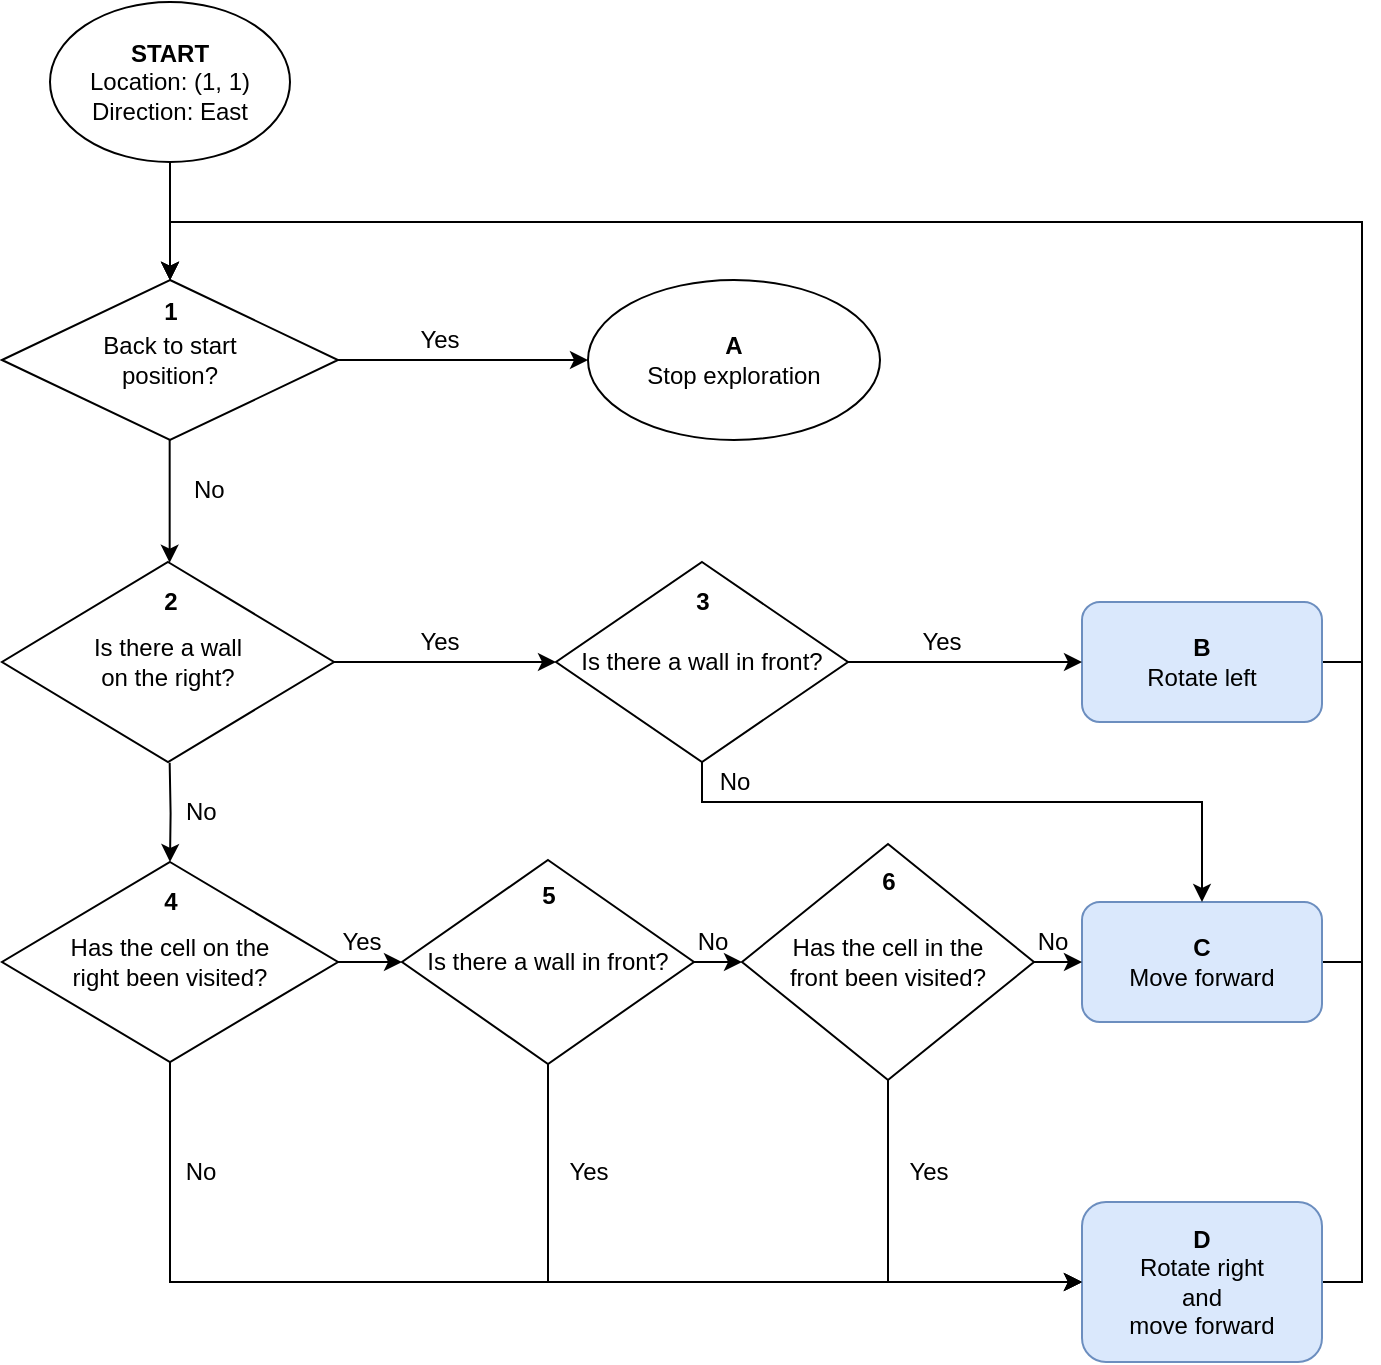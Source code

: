 <mxfile version="11.3.1" type="device" pages="1"><diagram id="-bxVBQRNQ80aXlzfX2NG" name="Page-1"><mxGraphModel dx="886" dy="450" grid="1" gridSize="10" guides="1" tooltips="1" connect="1" arrows="1" fold="1" page="1" pageScale="1" pageWidth="827" pageHeight="1169" math="0" shadow="0"><root><mxCell id="0"/><mxCell id="1" parent="0"/><mxCell id="DTRiA3osVlgE10wFE6K7-13" style="edgeStyle=orthogonalEdgeStyle;rounded=0;orthogonalLoop=1;jettySize=auto;html=1;exitX=1;exitY=0.5;exitDx=0;exitDy=0;entryX=0;entryY=0.5;entryDx=0;entryDy=0;" edge="1" parent="1" source="DTRiA3osVlgE10wFE6K7-9" target="DTRiA3osVlgE10wFE6K7-1"><mxGeometry relative="1" as="geometry"/></mxCell><mxCell id="DTRiA3osVlgE10wFE6K7-16" style="edgeStyle=orthogonalEdgeStyle;rounded=0;orthogonalLoop=1;jettySize=auto;html=1;exitX=0.5;exitY=1;exitDx=0;exitDy=0;entryX=0;entryY=0.5;entryDx=0;entryDy=0;" edge="1" parent="1" source="DTRiA3osVlgE10wFE6K7-9" target="HEUy2izakNSGs1GPAu75-37"><mxGeometry relative="1" as="geometry"><Array as="points"><mxPoint x="353" y="760"/></Array></mxGeometry></mxCell><mxCell id="DTRiA3osVlgE10wFE6K7-9" value="Is there a wall in front?" style="rhombus;whiteSpace=wrap;html=1;" vertex="1" parent="1"><mxGeometry x="280" y="549" width="146" height="102" as="geometry"/></mxCell><mxCell id="HEUy2izakNSGs1GPAu75-90" value="" style="edgeStyle=orthogonalEdgeStyle;rounded=0;orthogonalLoop=1;jettySize=auto;html=1;" parent="1" source="HEUy2izakNSGs1GPAu75-2" edge="1"><mxGeometry relative="1" as="geometry"><mxPoint x="164" y="259.0" as="targetPoint"/></mxGeometry></mxCell><mxCell id="HEUy2izakNSGs1GPAu75-2" value="&lt;b&gt;START&lt;/b&gt;&lt;br&gt;Location: (1, 1)&lt;br&gt;Direction: East" style="ellipse;whiteSpace=wrap;html=1;" parent="1" vertex="1"><mxGeometry x="104" y="120" width="120" height="80" as="geometry"/></mxCell><mxCell id="DTRiA3osVlgE10wFE6K7-24" style="edgeStyle=orthogonalEdgeStyle;rounded=0;orthogonalLoop=1;jettySize=auto;html=1;exitX=1;exitY=0.5;exitDx=0;exitDy=0;entryX=0.5;entryY=0;entryDx=0;entryDy=0;" edge="1" parent="1" source="HEUy2izakNSGs1GPAu75-14" target="HEUy2izakNSGs1GPAu75-89"><mxGeometry relative="1" as="geometry"><Array as="points"><mxPoint x="760" y="450"/><mxPoint x="760" y="230"/><mxPoint x="164" y="230"/></Array></mxGeometry></mxCell><mxCell id="HEUy2izakNSGs1GPAu75-14" value="&lt;b&gt;B&lt;/b&gt;&lt;br&gt;Rotate left" style="rounded=1;whiteSpace=wrap;html=1;fillColor=#dae8fc;strokeColor=#6c8ebf;" parent="1" vertex="1"><mxGeometry x="620" y="420" width="120" height="60" as="geometry"/></mxCell><mxCell id="DTRiA3osVlgE10wFE6K7-26" style="edgeStyle=orthogonalEdgeStyle;rounded=0;orthogonalLoop=1;jettySize=auto;html=1;exitX=1;exitY=0.5;exitDx=0;exitDy=0;entryX=0.5;entryY=0;entryDx=0;entryDy=0;" edge="1" parent="1" source="HEUy2izakNSGs1GPAu75-37" target="HEUy2izakNSGs1GPAu75-89"><mxGeometry relative="1" as="geometry"><Array as="points"><mxPoint x="760" y="760"/><mxPoint x="760" y="230"/><mxPoint x="164" y="230"/></Array></mxGeometry></mxCell><mxCell id="HEUy2izakNSGs1GPAu75-37" value="&lt;b&gt;D&lt;/b&gt;&lt;br&gt;Rotate right&lt;br&gt;and&lt;br&gt;move forward" style="rounded=1;whiteSpace=wrap;html=1;fillColor=#dae8fc;strokeColor=#6c8ebf;" parent="1" vertex="1"><mxGeometry x="620" y="720" width="120" height="80" as="geometry"/></mxCell><mxCell id="DTRiA3osVlgE10wFE6K7-25" style="edgeStyle=orthogonalEdgeStyle;rounded=0;orthogonalLoop=1;jettySize=auto;html=1;exitX=1;exitY=0.5;exitDx=0;exitDy=0;entryX=0.5;entryY=0;entryDx=0;entryDy=0;" edge="1" parent="1" source="HEUy2izakNSGs1GPAu75-39" target="HEUy2izakNSGs1GPAu75-89"><mxGeometry relative="1" as="geometry"><Array as="points"><mxPoint x="760" y="600"/><mxPoint x="760" y="230"/><mxPoint x="164" y="230"/></Array></mxGeometry></mxCell><mxCell id="HEUy2izakNSGs1GPAu75-39" value="&lt;b&gt;C&lt;/b&gt;&lt;br&gt;Move forward" style="rounded=1;whiteSpace=wrap;html=1;fillColor=#dae8fc;strokeColor=#6c8ebf;" parent="1" vertex="1"><mxGeometry x="620" y="570" width="120" height="60" as="geometry"/></mxCell><mxCell id="HEUy2izakNSGs1GPAu75-81" value="No" style="text;html=1;resizable=0;points=[];autosize=1;align=center;verticalAlign=top;spacingTop=-4;" parent="1" vertex="1"><mxGeometry x="164" y="694.5" width="30" height="20" as="geometry"/></mxCell><mxCell id="HEUy2izakNSGs1GPAu75-98" value="" style="edgeStyle=orthogonalEdgeStyle;rounded=0;orthogonalLoop=1;jettySize=auto;html=1;" parent="1" source="HEUy2izakNSGs1GPAu75-89" target="HEUy2izakNSGs1GPAu75-96" edge="1"><mxGeometry relative="1" as="geometry"/></mxCell><mxCell id="GPUqSu6zobl6gNc2QP5G-18" style="edgeStyle=orthogonalEdgeStyle;rounded=0;orthogonalLoop=1;jettySize=auto;html=1;exitX=0.5;exitY=1;exitDx=0;exitDy=0;entryX=0.5;entryY=0;entryDx=0;entryDy=0;" parent="1" edge="1"><mxGeometry relative="1" as="geometry"><mxPoint x="163.833" y="338.667" as="sourcePoint"/><mxPoint x="163.833" y="400.333" as="targetPoint"/></mxGeometry></mxCell><mxCell id="HEUy2izakNSGs1GPAu75-89" value="Back to start&lt;br&gt;position?" style="rhombus;whiteSpace=wrap;html=1;" parent="1" vertex="1"><mxGeometry x="80" y="259" width="168" height="80" as="geometry"/></mxCell><mxCell id="HEUy2izakNSGs1GPAu75-92" value="No" style="text;html=1;resizable=0;points=[];autosize=1;align=left;verticalAlign=top;spacingTop=-4;" parent="1" vertex="1"><mxGeometry x="174" y="354" width="30" height="20" as="geometry"/></mxCell><mxCell id="HEUy2izakNSGs1GPAu75-96" value="&lt;b&gt;A&lt;/b&gt;&lt;br&gt;Stop exploration" style="ellipse;whiteSpace=wrap;html=1;" parent="1" vertex="1"><mxGeometry x="373" y="259" width="146" height="80" as="geometry"/></mxCell><mxCell id="GPUqSu6zobl6gNc2QP5G-11" value="Yes" style="text;html=1;strokeColor=none;fillColor=none;align=center;verticalAlign=middle;whiteSpace=wrap;rounded=0;" parent="1" vertex="1"><mxGeometry x="279" y="279" width="40" height="20" as="geometry"/></mxCell><mxCell id="GPUqSu6zobl6gNc2QP5G-25" style="edgeStyle=orthogonalEdgeStyle;rounded=0;orthogonalLoop=1;jettySize=auto;html=1;exitX=1;exitY=0.5;exitDx=0;exitDy=0;entryX=0;entryY=0.5;entryDx=0;entryDy=0;" parent="1" source="GPUqSu6zobl6gNc2QP5G-14" target="HEUy2izakNSGs1GPAu75-14" edge="1"><mxGeometry relative="1" as="geometry"/></mxCell><mxCell id="DTRiA3osVlgE10wFE6K7-15" style="edgeStyle=orthogonalEdgeStyle;rounded=0;orthogonalLoop=1;jettySize=auto;html=1;exitX=0.5;exitY=1;exitDx=0;exitDy=0;entryX=0.5;entryY=0;entryDx=0;entryDy=0;" edge="1" parent="1" source="GPUqSu6zobl6gNc2QP5G-14" target="HEUy2izakNSGs1GPAu75-39"><mxGeometry relative="1" as="geometry"><Array as="points"><mxPoint x="430" y="500"/><mxPoint x="430" y="520"/><mxPoint x="680" y="520"/></Array></mxGeometry></mxCell><mxCell id="GPUqSu6zobl6gNc2QP5G-14" value="Is there a wall in front?" style="rhombus;whiteSpace=wrap;html=1;" parent="1" vertex="1"><mxGeometry x="357" y="400" width="146" height="100" as="geometry"/></mxCell><mxCell id="GPUqSu6zobl6gNc2QP5G-26" style="edgeStyle=orthogonalEdgeStyle;rounded=0;orthogonalLoop=1;jettySize=auto;html=1;exitX=1;exitY=0.5;exitDx=0;exitDy=0;entryX=0;entryY=0.5;entryDx=0;entryDy=0;" parent="1" source="GPUqSu6zobl6gNc2QP5G-15" target="GPUqSu6zobl6gNc2QP5G-14" edge="1"><mxGeometry relative="1" as="geometry"/></mxCell><mxCell id="GPUqSu6zobl6gNc2QP5G-32" style="edgeStyle=orthogonalEdgeStyle;rounded=0;orthogonalLoop=1;jettySize=auto;html=1;exitX=0.5;exitY=1;exitDx=0;exitDy=0;entryX=0.5;entryY=0;entryDx=0;entryDy=0;" parent="1" target="GPUqSu6zobl6gNc2QP5G-20" edge="1"><mxGeometry relative="1" as="geometry"><mxPoint x="163.833" y="500.333" as="sourcePoint"/></mxGeometry></mxCell><mxCell id="GPUqSu6zobl6gNc2QP5G-15" value="Is there a wall&lt;br&gt;on the right?" style="rhombus;whiteSpace=wrap;html=1;" parent="1" vertex="1"><mxGeometry x="80" y="400" width="166" height="100" as="geometry"/></mxCell><mxCell id="GPUqSu6zobl6gNc2QP5G-37" style="edgeStyle=orthogonalEdgeStyle;rounded=0;orthogonalLoop=1;jettySize=auto;html=1;exitX=0.5;exitY=1;exitDx=0;exitDy=0;entryX=0;entryY=0.5;entryDx=0;entryDy=0;" parent="1" source="GPUqSu6zobl6gNc2QP5G-20" target="HEUy2izakNSGs1GPAu75-37" edge="1"><mxGeometry relative="1" as="geometry"><Array as="points"><mxPoint x="164" y="760"/></Array></mxGeometry></mxCell><mxCell id="DTRiA3osVlgE10wFE6K7-12" style="edgeStyle=orthogonalEdgeStyle;rounded=0;orthogonalLoop=1;jettySize=auto;html=1;exitX=1;exitY=0.5;exitDx=0;exitDy=0;entryX=0;entryY=0.5;entryDx=0;entryDy=0;" edge="1" parent="1" source="GPUqSu6zobl6gNc2QP5G-20" target="DTRiA3osVlgE10wFE6K7-9"><mxGeometry relative="1" as="geometry"/></mxCell><mxCell id="GPUqSu6zobl6gNc2QP5G-20" value="Has the cell on the&lt;br&gt;right been visited?" style="rhombus;whiteSpace=wrap;html=1;" parent="1" vertex="1"><mxGeometry x="80" y="550" width="168" height="100" as="geometry"/></mxCell><mxCell id="GPUqSu6zobl6gNc2QP5G-22" value="Yes" style="text;html=1;strokeColor=none;fillColor=none;align=center;verticalAlign=middle;whiteSpace=wrap;rounded=0;" parent="1" vertex="1"><mxGeometry x="279" y="430" width="40" height="20" as="geometry"/></mxCell><mxCell id="GPUqSu6zobl6gNc2QP5G-30" value="Yes" style="text;html=1;strokeColor=none;fillColor=none;align=center;verticalAlign=middle;whiteSpace=wrap;rounded=0;" parent="1" vertex="1"><mxGeometry x="530" y="430" width="40" height="20" as="geometry"/></mxCell><mxCell id="GPUqSu6zobl6gNc2QP5G-33" value="No" style="text;html=1;resizable=0;points=[];autosize=1;align=left;verticalAlign=top;spacingTop=-4;" parent="1" vertex="1"><mxGeometry x="170" y="514.5" width="30" height="20" as="geometry"/></mxCell><mxCell id="GPUqSu6zobl6gNc2QP5G-43" value="No" style="text;html=1;resizable=0;points=[];autosize=1;align=center;verticalAlign=top;spacingTop=-4;" parent="1" vertex="1"><mxGeometry x="431" y="500" width="30" height="20" as="geometry"/></mxCell><mxCell id="fvCaRwQEOLpqm8A_7HOz-21" value="&lt;b&gt;1&lt;/b&gt;" style="text;html=1;resizable=0;points=[];autosize=1;align=center;verticalAlign=top;spacingTop=-4;" parent="1" vertex="1"><mxGeometry x="154" y="265" width="20" height="20" as="geometry"/></mxCell><mxCell id="fvCaRwQEOLpqm8A_7HOz-22" value="&lt;b&gt;2&lt;/b&gt;" style="text;html=1;resizable=0;points=[];autosize=1;align=center;verticalAlign=top;spacingTop=-4;" parent="1" vertex="1"><mxGeometry x="154" y="410" width="20" height="20" as="geometry"/></mxCell><mxCell id="fvCaRwQEOLpqm8A_7HOz-24" value="&lt;b&gt;4&lt;/b&gt;" style="text;html=1;resizable=0;points=[];autosize=1;align=center;verticalAlign=top;spacingTop=-4;" parent="1" vertex="1"><mxGeometry x="154" y="560" width="20" height="20" as="geometry"/></mxCell><mxCell id="fvCaRwQEOLpqm8A_7HOz-25" value="&lt;b&gt;3&lt;/b&gt;" style="text;html=1;resizable=0;points=[];autosize=1;align=center;verticalAlign=top;spacingTop=-4;" parent="1" vertex="1"><mxGeometry x="420" y="410" width="20" height="20" as="geometry"/></mxCell><mxCell id="fvCaRwQEOLpqm8A_7HOz-26" value="&lt;b&gt;5&lt;/b&gt;" style="text;html=1;resizable=0;points=[];autosize=1;align=center;verticalAlign=top;spacingTop=-4;" parent="1" vertex="1"><mxGeometry x="343" y="557" width="20" height="20" as="geometry"/></mxCell><mxCell id="fvCaRwQEOLpqm8A_7HOz-27" value="Yes" style="text;html=1;strokeColor=none;fillColor=none;align=center;verticalAlign=middle;whiteSpace=wrap;rounded=0;" parent="1" vertex="1"><mxGeometry x="240" y="580" width="40" height="20" as="geometry"/></mxCell><mxCell id="fvCaRwQEOLpqm8A_7HOz-35" value="Yes" style="text;html=1;resizable=0;points=[];autosize=1;align=center;verticalAlign=top;spacingTop=-4;" parent="1" vertex="1"><mxGeometry x="353" y="694.5" width="40" height="20" as="geometry"/></mxCell><mxCell id="DTRiA3osVlgE10wFE6K7-7" style="edgeStyle=orthogonalEdgeStyle;rounded=0;orthogonalLoop=1;jettySize=auto;html=1;exitX=1;exitY=0.5;exitDx=0;exitDy=0;entryX=0;entryY=0.5;entryDx=0;entryDy=0;" edge="1" parent="1" source="DTRiA3osVlgE10wFE6K7-1" target="HEUy2izakNSGs1GPAu75-39"><mxGeometry relative="1" as="geometry"/></mxCell><mxCell id="DTRiA3osVlgE10wFE6K7-17" style="edgeStyle=orthogonalEdgeStyle;rounded=0;orthogonalLoop=1;jettySize=auto;html=1;exitX=0.5;exitY=1;exitDx=0;exitDy=0;entryX=0;entryY=0.5;entryDx=0;entryDy=0;" edge="1" parent="1" source="DTRiA3osVlgE10wFE6K7-1" target="HEUy2izakNSGs1GPAu75-37"><mxGeometry relative="1" as="geometry"><Array as="points"><mxPoint x="523" y="760"/></Array></mxGeometry></mxCell><mxCell id="DTRiA3osVlgE10wFE6K7-1" value="Has the cell in the&lt;br&gt;front been visited?" style="rhombus;whiteSpace=wrap;html=1;" vertex="1" parent="1"><mxGeometry x="450" y="541" width="146" height="118" as="geometry"/></mxCell><mxCell id="DTRiA3osVlgE10wFE6K7-8" value="&lt;b&gt;6&lt;br&gt;&lt;/b&gt;" style="text;html=1;resizable=0;points=[];autosize=1;align=center;verticalAlign=top;spacingTop=-4;" vertex="1" parent="1"><mxGeometry x="513" y="550" width="20" height="20" as="geometry"/></mxCell><mxCell id="DTRiA3osVlgE10wFE6K7-11" value="No" style="text;html=1;resizable=0;points=[];autosize=1;align=center;verticalAlign=top;spacingTop=-4;" vertex="1" parent="1"><mxGeometry x="420" y="580" width="30" height="20" as="geometry"/></mxCell><mxCell id="DTRiA3osVlgE10wFE6K7-14" value="No" style="text;html=1;resizable=0;points=[];autosize=1;align=center;verticalAlign=top;spacingTop=-4;" vertex="1" parent="1"><mxGeometry x="590" y="580" width="30" height="20" as="geometry"/></mxCell><mxCell id="DTRiA3osVlgE10wFE6K7-18" value="Yes" style="text;html=1;resizable=0;points=[];autosize=1;align=center;verticalAlign=top;spacingTop=-4;" vertex="1" parent="1"><mxGeometry x="523" y="694.5" width="40" height="20" as="geometry"/></mxCell></root></mxGraphModel></diagram></mxfile>